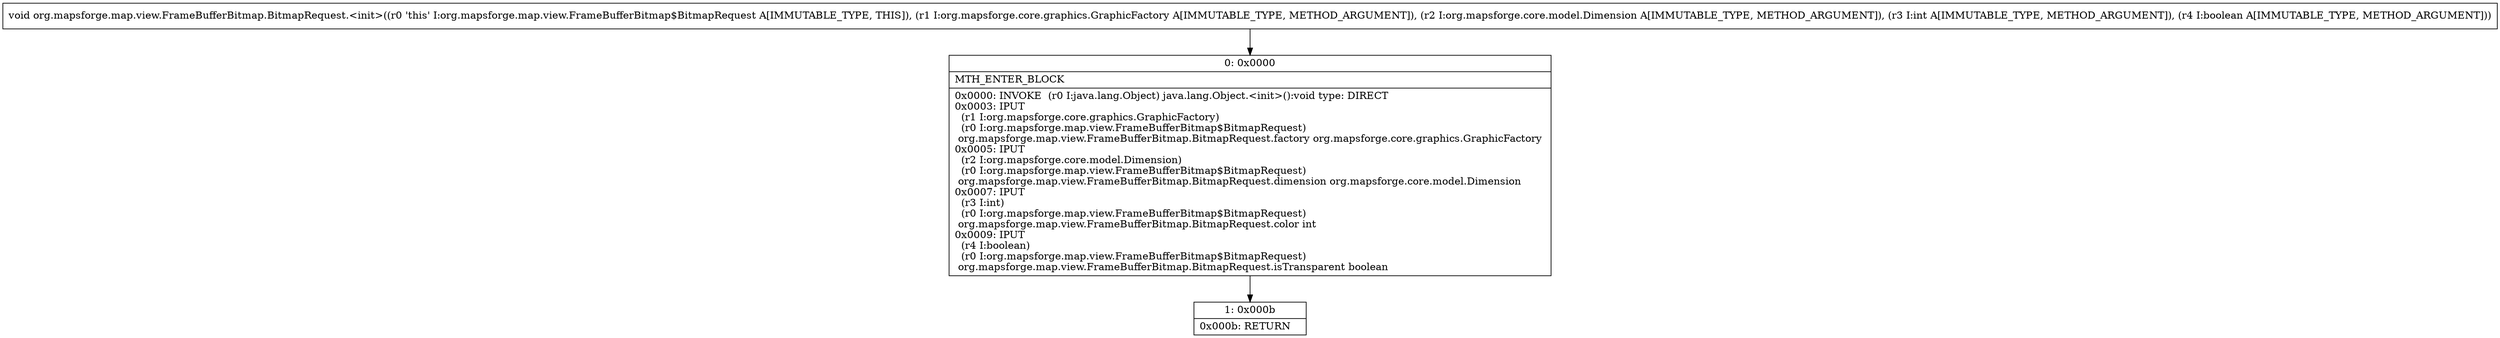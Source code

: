 digraph "CFG fororg.mapsforge.map.view.FrameBufferBitmap.BitmapRequest.\<init\>(Lorg\/mapsforge\/core\/graphics\/GraphicFactory;Lorg\/mapsforge\/core\/model\/Dimension;IZ)V" {
Node_0 [shape=record,label="{0\:\ 0x0000|MTH_ENTER_BLOCK\l|0x0000: INVOKE  (r0 I:java.lang.Object) java.lang.Object.\<init\>():void type: DIRECT \l0x0003: IPUT  \l  (r1 I:org.mapsforge.core.graphics.GraphicFactory)\l  (r0 I:org.mapsforge.map.view.FrameBufferBitmap$BitmapRequest)\l org.mapsforge.map.view.FrameBufferBitmap.BitmapRequest.factory org.mapsforge.core.graphics.GraphicFactory \l0x0005: IPUT  \l  (r2 I:org.mapsforge.core.model.Dimension)\l  (r0 I:org.mapsforge.map.view.FrameBufferBitmap$BitmapRequest)\l org.mapsforge.map.view.FrameBufferBitmap.BitmapRequest.dimension org.mapsforge.core.model.Dimension \l0x0007: IPUT  \l  (r3 I:int)\l  (r0 I:org.mapsforge.map.view.FrameBufferBitmap$BitmapRequest)\l org.mapsforge.map.view.FrameBufferBitmap.BitmapRequest.color int \l0x0009: IPUT  \l  (r4 I:boolean)\l  (r0 I:org.mapsforge.map.view.FrameBufferBitmap$BitmapRequest)\l org.mapsforge.map.view.FrameBufferBitmap.BitmapRequest.isTransparent boolean \l}"];
Node_1 [shape=record,label="{1\:\ 0x000b|0x000b: RETURN   \l}"];
MethodNode[shape=record,label="{void org.mapsforge.map.view.FrameBufferBitmap.BitmapRequest.\<init\>((r0 'this' I:org.mapsforge.map.view.FrameBufferBitmap$BitmapRequest A[IMMUTABLE_TYPE, THIS]), (r1 I:org.mapsforge.core.graphics.GraphicFactory A[IMMUTABLE_TYPE, METHOD_ARGUMENT]), (r2 I:org.mapsforge.core.model.Dimension A[IMMUTABLE_TYPE, METHOD_ARGUMENT]), (r3 I:int A[IMMUTABLE_TYPE, METHOD_ARGUMENT]), (r4 I:boolean A[IMMUTABLE_TYPE, METHOD_ARGUMENT])) }"];
MethodNode -> Node_0;
Node_0 -> Node_1;
}

